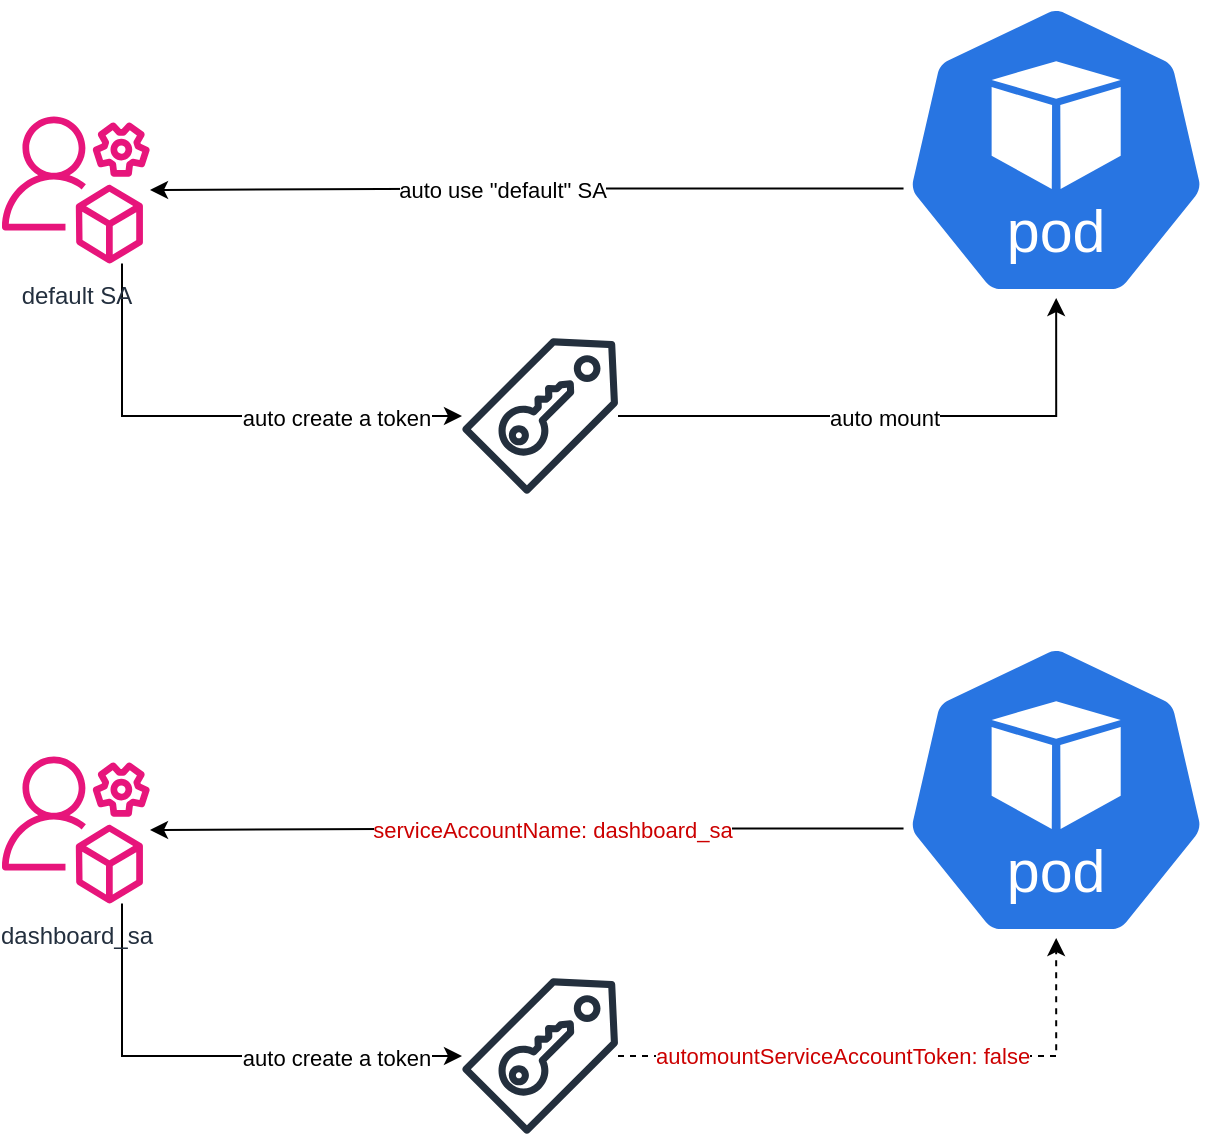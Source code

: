 <mxfile version="24.8.4">
  <diagram name="Page-1" id="96RNL5ME5LQ8UHPTefFS">
    <mxGraphModel dx="2074" dy="1106" grid="1" gridSize="10" guides="1" tooltips="1" connect="1" arrows="1" fold="1" page="1" pageScale="1" pageWidth="850" pageHeight="1100" math="0" shadow="0">
      <root>
        <mxCell id="0" />
        <mxCell id="1" parent="0" />
        <mxCell id="SEyP7BCxHGlnhs9-uiXv-1" value="" style="aspect=fixed;sketch=0;html=1;dashed=0;whitespace=wrap;verticalLabelPosition=bottom;verticalAlign=top;fillColor=#2875E2;strokeColor=#ffffff;points=[[0.005,0.63,0],[0.1,0.2,0],[0.9,0.2,0],[0.5,0,0],[0.995,0.63,0],[0.72,0.99,0],[0.5,1,0],[0.28,0.99,0]];shape=mxgraph.kubernetes.icon2;kubernetesLabel=1;prIcon=pod" vertex="1" parent="1">
          <mxGeometry x="600" y="90" width="154.17" height="148" as="geometry" />
        </mxCell>
        <mxCell id="SEyP7BCxHGlnhs9-uiXv-8" style="edgeStyle=orthogonalEdgeStyle;rounded=0;orthogonalLoop=1;jettySize=auto;html=1;" edge="1" parent="1" source="SEyP7BCxHGlnhs9-uiXv-2" target="SEyP7BCxHGlnhs9-uiXv-3">
          <mxGeometry relative="1" as="geometry">
            <Array as="points">
              <mxPoint x="210" y="297" />
            </Array>
          </mxGeometry>
        </mxCell>
        <mxCell id="SEyP7BCxHGlnhs9-uiXv-9" value="auto create a token" style="edgeLabel;html=1;align=center;verticalAlign=middle;resizable=0;points=[];" vertex="1" connectable="0" parent="SEyP7BCxHGlnhs9-uiXv-8">
          <mxGeometry x="0.483" y="-1" relative="1" as="geometry">
            <mxPoint as="offset" />
          </mxGeometry>
        </mxCell>
        <mxCell id="SEyP7BCxHGlnhs9-uiXv-2" value="default SA" style="sketch=0;outlineConnect=0;fontColor=#232F3E;gradientColor=none;fillColor=#E7157B;strokeColor=none;dashed=0;verticalLabelPosition=bottom;verticalAlign=top;align=center;html=1;fontSize=12;fontStyle=0;aspect=fixed;pointerEvents=1;shape=mxgraph.aws4.organizations_management_account;" vertex="1" parent="1">
          <mxGeometry x="150" y="145" width="74" height="78" as="geometry" />
        </mxCell>
        <mxCell id="SEyP7BCxHGlnhs9-uiXv-3" value="" style="sketch=0;outlineConnect=0;fontColor=#232F3E;gradientColor=none;fillColor=#232F3D;strokeColor=none;dashed=0;verticalLabelPosition=bottom;verticalAlign=top;align=center;html=1;fontSize=12;fontStyle=0;aspect=fixed;pointerEvents=1;shape=mxgraph.aws4.saml_token;" vertex="1" parent="1">
          <mxGeometry x="380" y="258" width="78" height="78" as="geometry" />
        </mxCell>
        <mxCell id="SEyP7BCxHGlnhs9-uiXv-4" style="edgeStyle=orthogonalEdgeStyle;rounded=0;orthogonalLoop=1;jettySize=auto;html=1;entryX=0.5;entryY=1;entryDx=0;entryDy=0;entryPerimeter=0;" edge="1" parent="1" source="SEyP7BCxHGlnhs9-uiXv-3" target="SEyP7BCxHGlnhs9-uiXv-1">
          <mxGeometry relative="1" as="geometry" />
        </mxCell>
        <mxCell id="SEyP7BCxHGlnhs9-uiXv-5" value="auto mount" style="edgeLabel;html=1;align=center;verticalAlign=middle;resizable=0;points=[];" vertex="1" connectable="0" parent="SEyP7BCxHGlnhs9-uiXv-4">
          <mxGeometry x="-0.043" y="-1" relative="1" as="geometry">
            <mxPoint as="offset" />
          </mxGeometry>
        </mxCell>
        <mxCell id="SEyP7BCxHGlnhs9-uiXv-6" style="edgeStyle=orthogonalEdgeStyle;rounded=0;orthogonalLoop=1;jettySize=auto;html=1;exitX=0.005;exitY=0.63;exitDx=0;exitDy=0;exitPerimeter=0;" edge="1" parent="1" source="SEyP7BCxHGlnhs9-uiXv-1" target="SEyP7BCxHGlnhs9-uiXv-2">
          <mxGeometry relative="1" as="geometry">
            <mxPoint x="340" y="100" as="sourcePoint" />
          </mxGeometry>
        </mxCell>
        <mxCell id="SEyP7BCxHGlnhs9-uiXv-7" value="auto use &quot;default&quot; SA" style="edgeLabel;html=1;align=center;verticalAlign=middle;resizable=0;points=[];" vertex="1" connectable="0" parent="SEyP7BCxHGlnhs9-uiXv-6">
          <mxGeometry x="-0.463" relative="1" as="geometry">
            <mxPoint x="-100" y="1" as="offset" />
          </mxGeometry>
        </mxCell>
        <mxCell id="SEyP7BCxHGlnhs9-uiXv-10" value="" style="aspect=fixed;sketch=0;html=1;dashed=0;whitespace=wrap;verticalLabelPosition=bottom;verticalAlign=top;fillColor=#2875E2;strokeColor=#ffffff;points=[[0.005,0.63,0],[0.1,0.2,0],[0.9,0.2,0],[0.5,0,0],[0.995,0.63,0],[0.72,0.99,0],[0.5,1,0],[0.28,0.99,0]];shape=mxgraph.kubernetes.icon2;kubernetesLabel=1;prIcon=pod" vertex="1" parent="1">
          <mxGeometry x="600" y="410" width="154.17" height="148" as="geometry" />
        </mxCell>
        <mxCell id="SEyP7BCxHGlnhs9-uiXv-11" style="edgeStyle=orthogonalEdgeStyle;rounded=0;orthogonalLoop=1;jettySize=auto;html=1;" edge="1" parent="1" source="SEyP7BCxHGlnhs9-uiXv-13" target="SEyP7BCxHGlnhs9-uiXv-14">
          <mxGeometry relative="1" as="geometry">
            <Array as="points">
              <mxPoint x="210" y="617" />
            </Array>
          </mxGeometry>
        </mxCell>
        <mxCell id="SEyP7BCxHGlnhs9-uiXv-12" value="auto create a token" style="edgeLabel;html=1;align=center;verticalAlign=middle;resizable=0;points=[];" vertex="1" connectable="0" parent="SEyP7BCxHGlnhs9-uiXv-11">
          <mxGeometry x="0.483" y="-1" relative="1" as="geometry">
            <mxPoint as="offset" />
          </mxGeometry>
        </mxCell>
        <mxCell id="SEyP7BCxHGlnhs9-uiXv-13" value="dashboard_sa" style="sketch=0;outlineConnect=0;fontColor=#232F3E;gradientColor=none;fillColor=#E7157B;strokeColor=none;dashed=0;verticalLabelPosition=bottom;verticalAlign=top;align=center;html=1;fontSize=12;fontStyle=0;aspect=fixed;pointerEvents=1;shape=mxgraph.aws4.organizations_management_account;" vertex="1" parent="1">
          <mxGeometry x="150" y="465" width="74" height="78" as="geometry" />
        </mxCell>
        <mxCell id="SEyP7BCxHGlnhs9-uiXv-14" value="" style="sketch=0;outlineConnect=0;fontColor=#232F3E;gradientColor=none;fillColor=#232F3D;strokeColor=none;dashed=0;verticalLabelPosition=bottom;verticalAlign=top;align=center;html=1;fontSize=12;fontStyle=0;aspect=fixed;pointerEvents=1;shape=mxgraph.aws4.saml_token;" vertex="1" parent="1">
          <mxGeometry x="380" y="578" width="78" height="78" as="geometry" />
        </mxCell>
        <mxCell id="SEyP7BCxHGlnhs9-uiXv-15" style="edgeStyle=orthogonalEdgeStyle;rounded=0;orthogonalLoop=1;jettySize=auto;html=1;entryX=0.5;entryY=1;entryDx=0;entryDy=0;entryPerimeter=0;dashed=1;" edge="1" parent="1" source="SEyP7BCxHGlnhs9-uiXv-14" target="SEyP7BCxHGlnhs9-uiXv-10">
          <mxGeometry relative="1" as="geometry" />
        </mxCell>
        <mxCell id="SEyP7BCxHGlnhs9-uiXv-16" value="automountServiceAccountToken: false" style="edgeLabel;html=1;align=center;verticalAlign=middle;resizable=0;points=[];fontColor=#CC0000;" vertex="1" connectable="0" parent="SEyP7BCxHGlnhs9-uiXv-15">
          <mxGeometry x="-0.043" y="-1" relative="1" as="geometry">
            <mxPoint x="-21" y="-1" as="offset" />
          </mxGeometry>
        </mxCell>
        <mxCell id="SEyP7BCxHGlnhs9-uiXv-17" style="edgeStyle=orthogonalEdgeStyle;rounded=0;orthogonalLoop=1;jettySize=auto;html=1;exitX=0.005;exitY=0.63;exitDx=0;exitDy=0;exitPerimeter=0;" edge="1" parent="1" source="SEyP7BCxHGlnhs9-uiXv-10" target="SEyP7BCxHGlnhs9-uiXv-13">
          <mxGeometry relative="1" as="geometry">
            <mxPoint x="350" y="410" as="sourcePoint" />
          </mxGeometry>
        </mxCell>
        <mxCell id="SEyP7BCxHGlnhs9-uiXv-18" value="serviceAccountName: dashboard_sa" style="edgeLabel;html=1;align=center;verticalAlign=middle;resizable=0;points=[];fontColor=#CC0000;" vertex="1" connectable="0" parent="SEyP7BCxHGlnhs9-uiXv-17">
          <mxGeometry x="-0.463" relative="1" as="geometry">
            <mxPoint x="-75" y="1" as="offset" />
          </mxGeometry>
        </mxCell>
      </root>
    </mxGraphModel>
  </diagram>
</mxfile>

